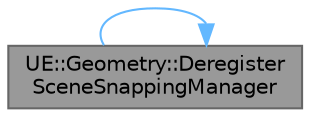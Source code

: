 digraph "UE::Geometry::DeregisterSceneSnappingManager"
{
 // INTERACTIVE_SVG=YES
 // LATEX_PDF_SIZE
  bgcolor="transparent";
  edge [fontname=Helvetica,fontsize=10,labelfontname=Helvetica,labelfontsize=10];
  node [fontname=Helvetica,fontsize=10,shape=box,height=0.2,width=0.4];
  rankdir="LR";
  Node1 [id="Node000001",label="UE::Geometry::Deregister\lSceneSnappingManager",height=0.2,width=0.4,color="gray40", fillcolor="grey60", style="filled", fontcolor="black",tooltip="Remove any existing UModelingSceneSnappingManager from the ToolsContext's ContextObjectStore."];
  Node1 -> Node1 [id="edge1_Node000001_Node000001",color="steelblue1",style="solid",tooltip=" "];
}
